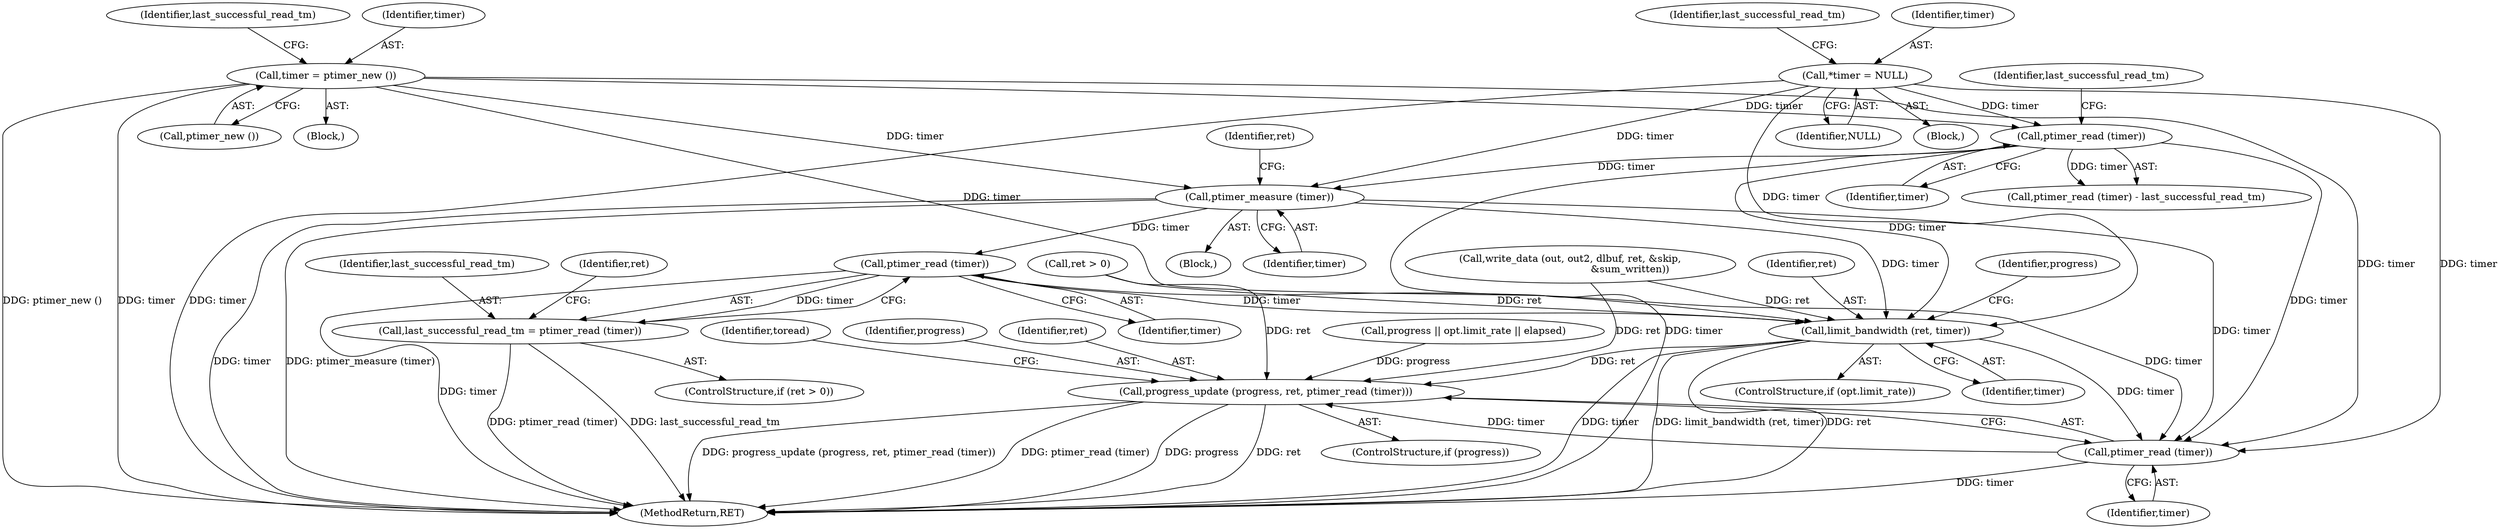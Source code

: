 digraph "0_savannah_ba6b44f6745b14dce414761a8e4b35d31b176bba@API" {
"1000555" [label="(Call,ptimer_read (timer))"];
"1000547" [label="(Call,ptimer_measure (timer))"];
"1000479" [label="(Call,ptimer_read (timer))"];
"1000341" [label="(Call,timer = ptimer_new ())"];
"1000144" [label="(Call,*timer = NULL)"];
"1000553" [label="(Call,last_successful_read_tm = ptimer_read (timer))"];
"1000755" [label="(Call,limit_bandwidth (ret, timer))"];
"1000760" [label="(Call,progress_update (progress, ret, ptimer_read (timer)))"];
"1000763" [label="(Call,ptimer_read (timer))"];
"1000480" [label="(Identifier,timer)"];
"1000555" [label="(Call,ptimer_read (timer))"];
"1000553" [label="(Call,last_successful_read_tm = ptimer_read (timer))"];
"1000758" [label="(ControlStructure,if (progress))"];
"1000146" [label="(Identifier,NULL)"];
"1000547" [label="(Call,ptimer_measure (timer))"];
"1000761" [label="(Identifier,progress)"];
"1000760" [label="(Call,progress_update (progress, ret, ptimer_read (timer)))"];
"1000343" [label="(Call,ptimer_new ())"];
"1000554" [label="(Identifier,last_successful_read_tm)"];
"1000558" [label="(Call,ret > 0)"];
"1000144" [label="(Call,*timer = NULL)"];
"1000345" [label="(Identifier,last_successful_read_tm)"];
"1000762" [label="(Identifier,ret)"];
"1000755" [label="(Call,limit_bandwidth (ret, timer))"];
"1000341" [label="(Call,timer = ptimer_new ())"];
"1000481" [label="(Identifier,last_successful_read_tm)"];
"1000685" [label="(Call,write_data (out, out2, dlbuf, ret, &skip,\n                                      &sum_written))"];
"1000759" [label="(Identifier,progress)"];
"1000556" [label="(Identifier,timer)"];
"1000479" [label="(Call,ptimer_read (timer))"];
"1000551" [label="(Identifier,ret)"];
"1000751" [label="(ControlStructure,if (opt.limit_rate))"];
"1000539" [label="(Call,progress || opt.limit_rate || elapsed)"];
"1000559" [label="(Identifier,ret)"];
"1000478" [label="(Call,ptimer_read (timer) - last_successful_read_tm)"];
"1000757" [label="(Identifier,timer)"];
"1000549" [label="(ControlStructure,if (ret > 0))"];
"1000342" [label="(Identifier,timer)"];
"1000125" [label="(Block,)"];
"1000149" [label="(Identifier,last_successful_read_tm)"];
"1000546" [label="(Block,)"];
"1000768" [label="(Identifier,toread)"];
"1000548" [label="(Identifier,timer)"];
"1000340" [label="(Block,)"];
"1000756" [label="(Identifier,ret)"];
"1000764" [label="(Identifier,timer)"];
"1000783" [label="(MethodReturn,RET)"];
"1000763" [label="(Call,ptimer_read (timer))"];
"1000145" [label="(Identifier,timer)"];
"1000555" -> "1000553"  [label="AST: "];
"1000555" -> "1000556"  [label="CFG: "];
"1000556" -> "1000555"  [label="AST: "];
"1000553" -> "1000555"  [label="CFG: "];
"1000555" -> "1000783"  [label="DDG: timer"];
"1000555" -> "1000553"  [label="DDG: timer"];
"1000547" -> "1000555"  [label="DDG: timer"];
"1000555" -> "1000755"  [label="DDG: timer"];
"1000555" -> "1000763"  [label="DDG: timer"];
"1000547" -> "1000546"  [label="AST: "];
"1000547" -> "1000548"  [label="CFG: "];
"1000548" -> "1000547"  [label="AST: "];
"1000551" -> "1000547"  [label="CFG: "];
"1000547" -> "1000783"  [label="DDG: timer"];
"1000547" -> "1000783"  [label="DDG: ptimer_measure (timer)"];
"1000479" -> "1000547"  [label="DDG: timer"];
"1000341" -> "1000547"  [label="DDG: timer"];
"1000144" -> "1000547"  [label="DDG: timer"];
"1000547" -> "1000755"  [label="DDG: timer"];
"1000547" -> "1000763"  [label="DDG: timer"];
"1000479" -> "1000478"  [label="AST: "];
"1000479" -> "1000480"  [label="CFG: "];
"1000480" -> "1000479"  [label="AST: "];
"1000481" -> "1000479"  [label="CFG: "];
"1000479" -> "1000783"  [label="DDG: timer"];
"1000479" -> "1000478"  [label="DDG: timer"];
"1000341" -> "1000479"  [label="DDG: timer"];
"1000144" -> "1000479"  [label="DDG: timer"];
"1000479" -> "1000755"  [label="DDG: timer"];
"1000479" -> "1000763"  [label="DDG: timer"];
"1000341" -> "1000340"  [label="AST: "];
"1000341" -> "1000343"  [label="CFG: "];
"1000342" -> "1000341"  [label="AST: "];
"1000343" -> "1000341"  [label="AST: "];
"1000345" -> "1000341"  [label="CFG: "];
"1000341" -> "1000783"  [label="DDG: ptimer_new ()"];
"1000341" -> "1000783"  [label="DDG: timer"];
"1000341" -> "1000755"  [label="DDG: timer"];
"1000341" -> "1000763"  [label="DDG: timer"];
"1000144" -> "1000125"  [label="AST: "];
"1000144" -> "1000146"  [label="CFG: "];
"1000145" -> "1000144"  [label="AST: "];
"1000146" -> "1000144"  [label="AST: "];
"1000149" -> "1000144"  [label="CFG: "];
"1000144" -> "1000783"  [label="DDG: timer"];
"1000144" -> "1000755"  [label="DDG: timer"];
"1000144" -> "1000763"  [label="DDG: timer"];
"1000553" -> "1000549"  [label="AST: "];
"1000554" -> "1000553"  [label="AST: "];
"1000559" -> "1000553"  [label="CFG: "];
"1000553" -> "1000783"  [label="DDG: last_successful_read_tm"];
"1000553" -> "1000783"  [label="DDG: ptimer_read (timer)"];
"1000755" -> "1000751"  [label="AST: "];
"1000755" -> "1000757"  [label="CFG: "];
"1000756" -> "1000755"  [label="AST: "];
"1000757" -> "1000755"  [label="AST: "];
"1000759" -> "1000755"  [label="CFG: "];
"1000755" -> "1000783"  [label="DDG: timer"];
"1000755" -> "1000783"  [label="DDG: limit_bandwidth (ret, timer)"];
"1000755" -> "1000783"  [label="DDG: ret"];
"1000685" -> "1000755"  [label="DDG: ret"];
"1000558" -> "1000755"  [label="DDG: ret"];
"1000755" -> "1000760"  [label="DDG: ret"];
"1000755" -> "1000763"  [label="DDG: timer"];
"1000760" -> "1000758"  [label="AST: "];
"1000760" -> "1000763"  [label="CFG: "];
"1000761" -> "1000760"  [label="AST: "];
"1000762" -> "1000760"  [label="AST: "];
"1000763" -> "1000760"  [label="AST: "];
"1000768" -> "1000760"  [label="CFG: "];
"1000760" -> "1000783"  [label="DDG: ret"];
"1000760" -> "1000783"  [label="DDG: progress_update (progress, ret, ptimer_read (timer))"];
"1000760" -> "1000783"  [label="DDG: ptimer_read (timer)"];
"1000760" -> "1000783"  [label="DDG: progress"];
"1000539" -> "1000760"  [label="DDG: progress"];
"1000685" -> "1000760"  [label="DDG: ret"];
"1000558" -> "1000760"  [label="DDG: ret"];
"1000763" -> "1000760"  [label="DDG: timer"];
"1000763" -> "1000764"  [label="CFG: "];
"1000764" -> "1000763"  [label="AST: "];
"1000763" -> "1000783"  [label="DDG: timer"];
}

